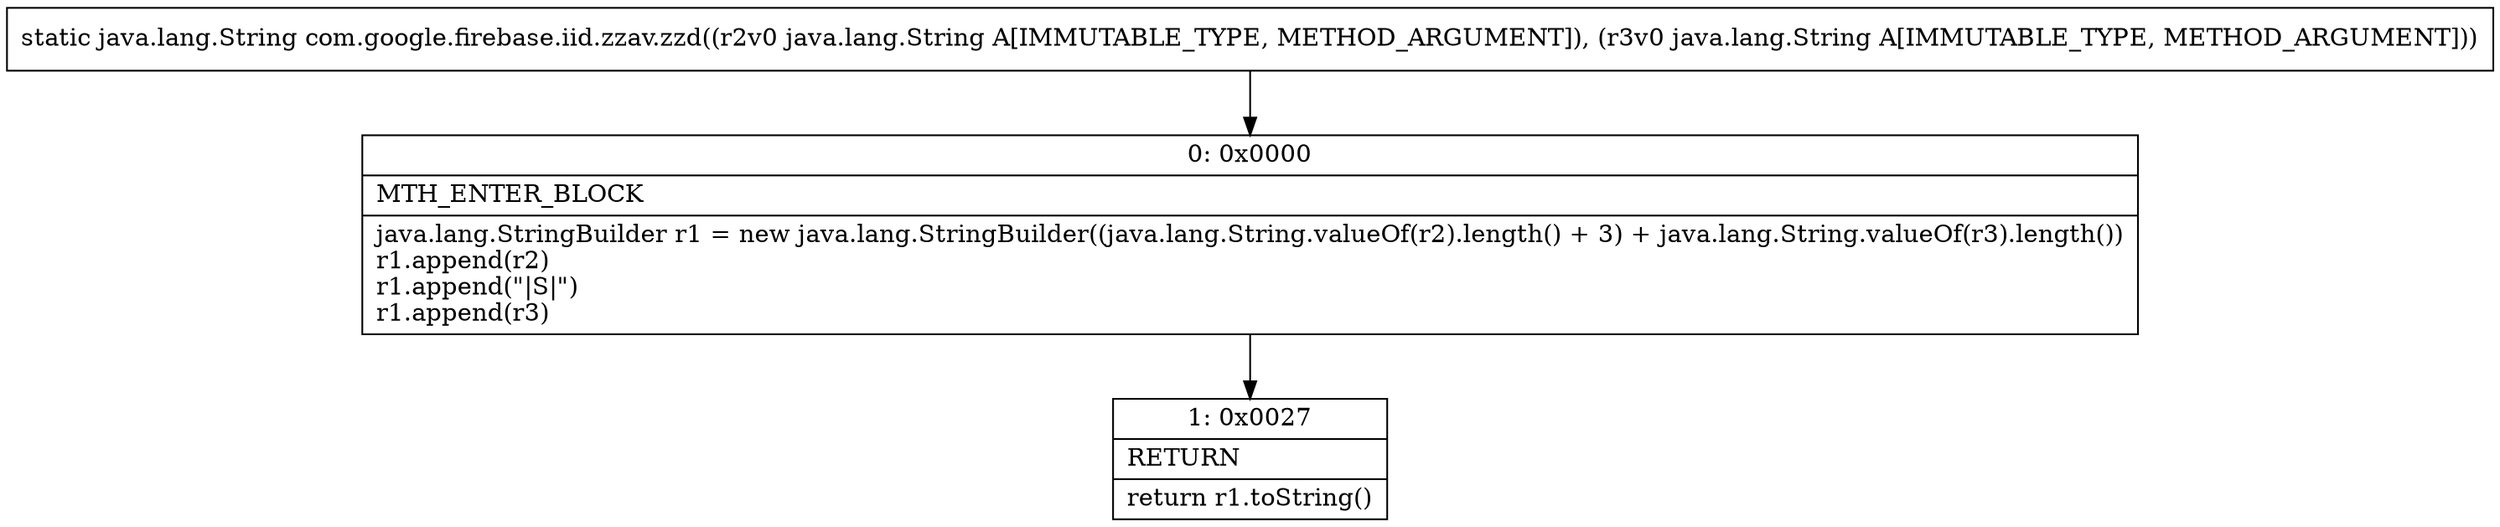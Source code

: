 digraph "CFG forcom.google.firebase.iid.zzav.zzd(Ljava\/lang\/String;Ljava\/lang\/String;)Ljava\/lang\/String;" {
Node_0 [shape=record,label="{0\:\ 0x0000|MTH_ENTER_BLOCK\l|java.lang.StringBuilder r1 = new java.lang.StringBuilder((java.lang.String.valueOf(r2).length() + 3) + java.lang.String.valueOf(r3).length())\lr1.append(r2)\lr1.append(\"\|S\|\")\lr1.append(r3)\l}"];
Node_1 [shape=record,label="{1\:\ 0x0027|RETURN\l|return r1.toString()\l}"];
MethodNode[shape=record,label="{static java.lang.String com.google.firebase.iid.zzav.zzd((r2v0 java.lang.String A[IMMUTABLE_TYPE, METHOD_ARGUMENT]), (r3v0 java.lang.String A[IMMUTABLE_TYPE, METHOD_ARGUMENT])) }"];
MethodNode -> Node_0;
Node_0 -> Node_1;
}

